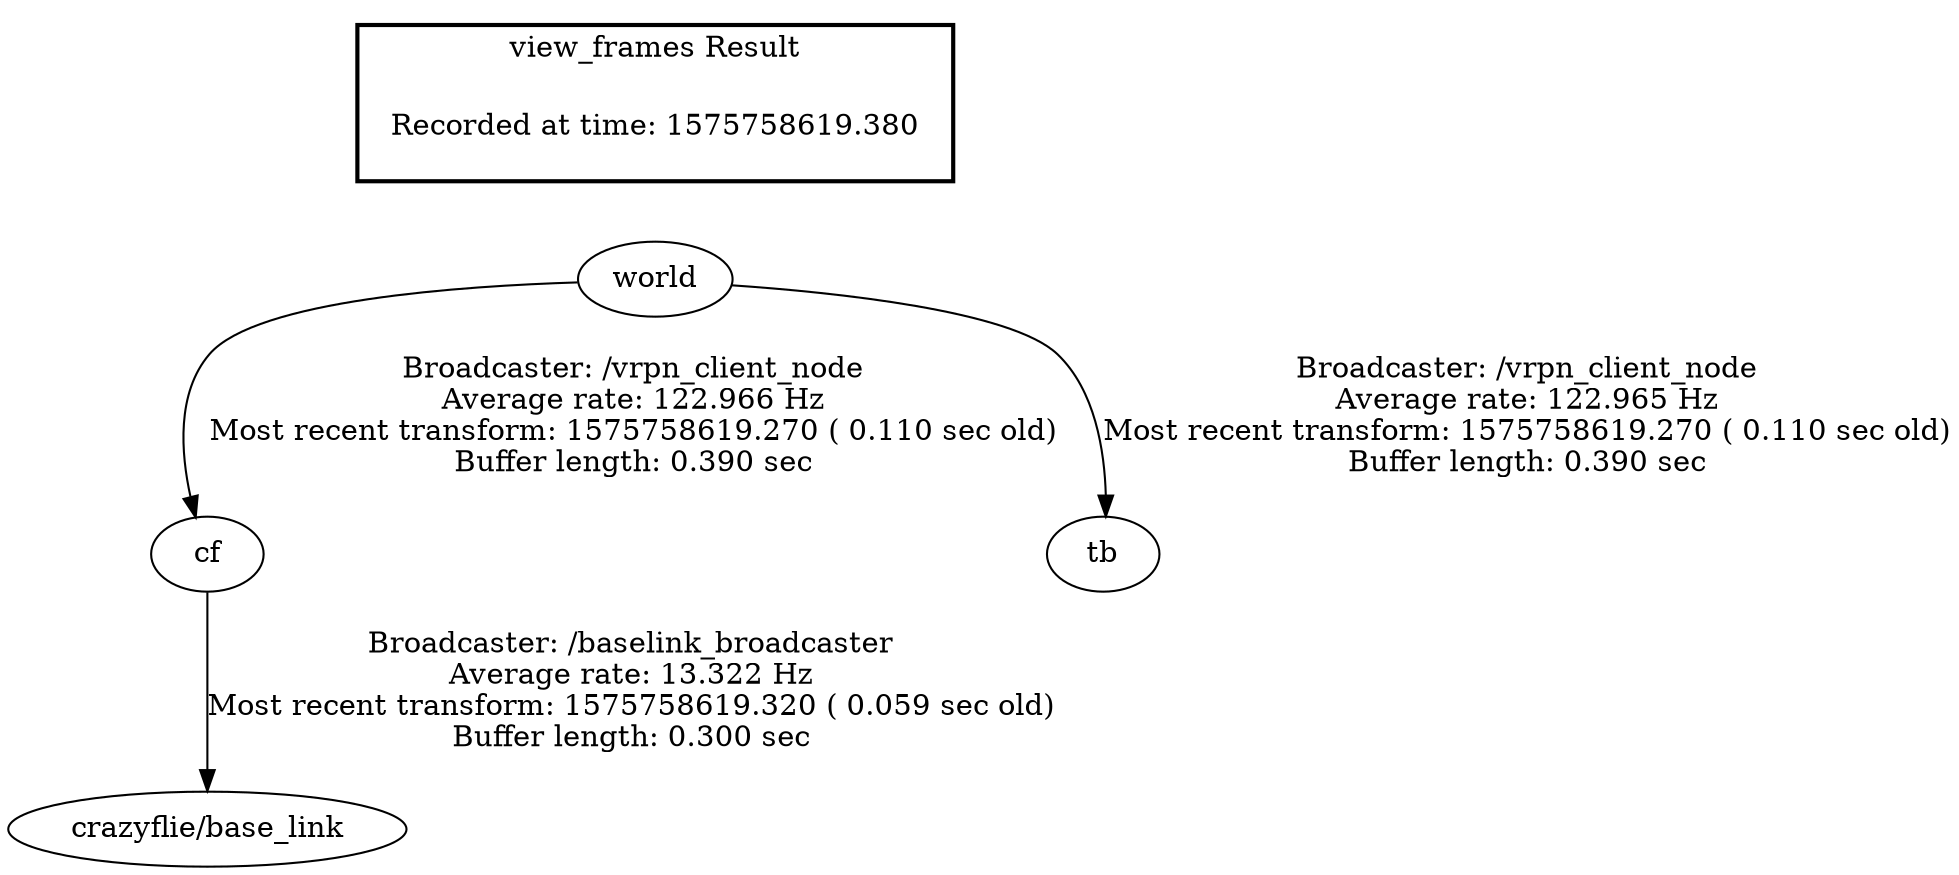 digraph G {
"world" -> "cf"[label="Broadcaster: /vrpn_client_node\nAverage rate: 122.966 Hz\nMost recent transform: 1575758619.270 ( 0.110 sec old)\nBuffer length: 0.390 sec\n"];
"world" -> "tb"[label="Broadcaster: /vrpn_client_node\nAverage rate: 122.965 Hz\nMost recent transform: 1575758619.270 ( 0.110 sec old)\nBuffer length: 0.390 sec\n"];
"cf" -> "crazyflie/base_link"[label="Broadcaster: /baselink_broadcaster\nAverage rate: 13.322 Hz\nMost recent transform: 1575758619.320 ( 0.059 sec old)\nBuffer length: 0.300 sec\n"];
edge [style=invis];
 subgraph cluster_legend { style=bold; color=black; label ="view_frames Result";
"Recorded at time: 1575758619.380"[ shape=plaintext ] ;
 }->"world";
}